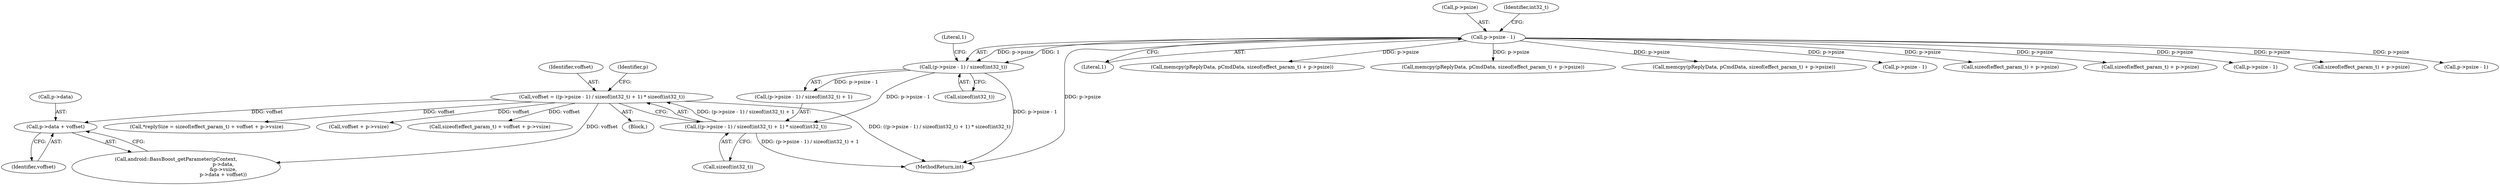 digraph "0_Android_aeea52da00d210587fb3ed895de3d5f2e0264c88_4@pointer" {
"1000393" [label="(Call,p->data + voffset)"];
"1000365" [label="(Call,voffset = ((p->psize - 1) / sizeof(int32_t) + 1) * sizeof(int32_t))"];
"1000367" [label="(Call,((p->psize - 1) / sizeof(int32_t) + 1) * sizeof(int32_t))"];
"1000369" [label="(Call,(p->psize - 1) / sizeof(int32_t))"];
"1000370" [label="(Call,p->psize - 1)"];
"1000369" [label="(Call,(p->psize - 1) / sizeof(int32_t))"];
"1000367" [label="(Call,((p->psize - 1) / sizeof(int32_t) + 1) * sizeof(int32_t))"];
"1000371" [label="(Call,p->psize)"];
"1000366" [label="(Identifier,voffset)"];
"1000370" [label="(Call,p->psize - 1)"];
"1000374" [label="(Literal,1)"];
"1000404" [label="(Call,voffset + p->vsize)"];
"1000376" [label="(Identifier,int32_t)"];
"1000453" [label="(Call,memcpy(pReplyData, pCmdData, sizeof(effect_param_t) + p->psize))"];
"1000365" [label="(Call,voffset = ((p->psize - 1) / sizeof(int32_t) + 1) * sizeof(int32_t))"];
"1000665" [label="(Call,memcpy(pReplyData, pCmdData, sizeof(effect_param_t) + p->psize))"];
"1000394" [label="(Call,p->data)"];
"1000397" [label="(Identifier,voffset)"];
"1000560" [label="(Call,memcpy(pReplyData, pCmdData, sizeof(effect_param_t) + p->psize))"];
"1000384" [label="(Call,android::BassBoost_getParameter(pContext,\n                                                             p->data,\n                                                             &p->vsize,\n                                                             p->data + voffset))"];
"1000368" [label="(Call,(p->psize - 1) / sizeof(int32_t) + 1)"];
"1000382" [label="(Identifier,p)"];
"1000401" [label="(Call,sizeof(effect_param_t) + voffset + p->vsize)"];
"1000375" [label="(Call,sizeof(int32_t))"];
"1000393" [label="(Call,p->data + voffset)"];
"1000378" [label="(Call,sizeof(int32_t))"];
"1000398" [label="(Call,*replySize = sizeof(effect_param_t) + voffset + p->vsize)"];
"1000685" [label="(Call,p->psize - 1)"];
"1000668" [label="(Call,sizeof(effect_param_t) + p->psize)"];
"1001424" [label="(MethodReturn,int)"];
"1000563" [label="(Call,sizeof(effect_param_t) + p->psize)"];
"1000312" [label="(Block,)"];
"1000473" [label="(Call,p->psize - 1)"];
"1000456" [label="(Call,sizeof(effect_param_t) + p->psize)"];
"1000377" [label="(Literal,1)"];
"1000580" [label="(Call,p->psize - 1)"];
"1000393" -> "1000384"  [label="AST: "];
"1000393" -> "1000397"  [label="CFG: "];
"1000394" -> "1000393"  [label="AST: "];
"1000397" -> "1000393"  [label="AST: "];
"1000384" -> "1000393"  [label="CFG: "];
"1000365" -> "1000393"  [label="DDG: voffset"];
"1000365" -> "1000312"  [label="AST: "];
"1000365" -> "1000367"  [label="CFG: "];
"1000366" -> "1000365"  [label="AST: "];
"1000367" -> "1000365"  [label="AST: "];
"1000382" -> "1000365"  [label="CFG: "];
"1000365" -> "1001424"  [label="DDG: ((p->psize - 1) / sizeof(int32_t) + 1) * sizeof(int32_t)"];
"1000367" -> "1000365"  [label="DDG: (p->psize - 1) / sizeof(int32_t) + 1"];
"1000365" -> "1000384"  [label="DDG: voffset"];
"1000365" -> "1000398"  [label="DDG: voffset"];
"1000365" -> "1000401"  [label="DDG: voffset"];
"1000365" -> "1000404"  [label="DDG: voffset"];
"1000367" -> "1000378"  [label="CFG: "];
"1000368" -> "1000367"  [label="AST: "];
"1000378" -> "1000367"  [label="AST: "];
"1000367" -> "1001424"  [label="DDG: (p->psize - 1) / sizeof(int32_t) + 1"];
"1000369" -> "1000367"  [label="DDG: p->psize - 1"];
"1000369" -> "1000368"  [label="AST: "];
"1000369" -> "1000375"  [label="CFG: "];
"1000370" -> "1000369"  [label="AST: "];
"1000375" -> "1000369"  [label="AST: "];
"1000377" -> "1000369"  [label="CFG: "];
"1000369" -> "1001424"  [label="DDG: p->psize - 1"];
"1000369" -> "1000368"  [label="DDG: p->psize - 1"];
"1000370" -> "1000369"  [label="DDG: p->psize"];
"1000370" -> "1000369"  [label="DDG: 1"];
"1000370" -> "1000374"  [label="CFG: "];
"1000371" -> "1000370"  [label="AST: "];
"1000374" -> "1000370"  [label="AST: "];
"1000376" -> "1000370"  [label="CFG: "];
"1000370" -> "1001424"  [label="DDG: p->psize"];
"1000370" -> "1000453"  [label="DDG: p->psize"];
"1000370" -> "1000456"  [label="DDG: p->psize"];
"1000370" -> "1000473"  [label="DDG: p->psize"];
"1000370" -> "1000560"  [label="DDG: p->psize"];
"1000370" -> "1000563"  [label="DDG: p->psize"];
"1000370" -> "1000580"  [label="DDG: p->psize"];
"1000370" -> "1000665"  [label="DDG: p->psize"];
"1000370" -> "1000668"  [label="DDG: p->psize"];
"1000370" -> "1000685"  [label="DDG: p->psize"];
}
